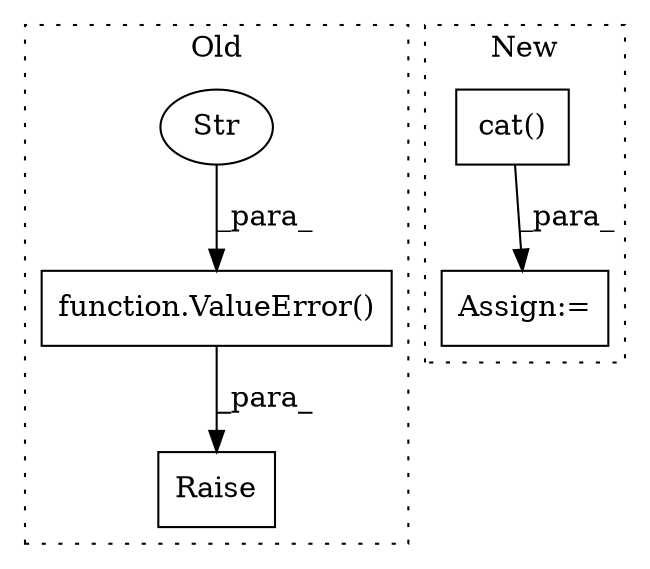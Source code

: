 digraph G {
subgraph cluster0 {
1 [label="function.ValueError()" a="75" s="16265,16342" l="11,1" shape="box"];
3 [label="Str" a="66" s="16276" l="66" shape="ellipse"];
4 [label="Raise" a="91" s="16259" l="6" shape="box"];
label = "Old";
style="dotted";
}
subgraph cluster1 {
2 [label="cat()" a="75" s="17607,17639" l="10,1" shape="box"];
5 [label="Assign:=" a="68" s="17604" l="3" shape="box"];
label = "New";
style="dotted";
}
1 -> 4 [label="_para_"];
2 -> 5 [label="_para_"];
3 -> 1 [label="_para_"];
}